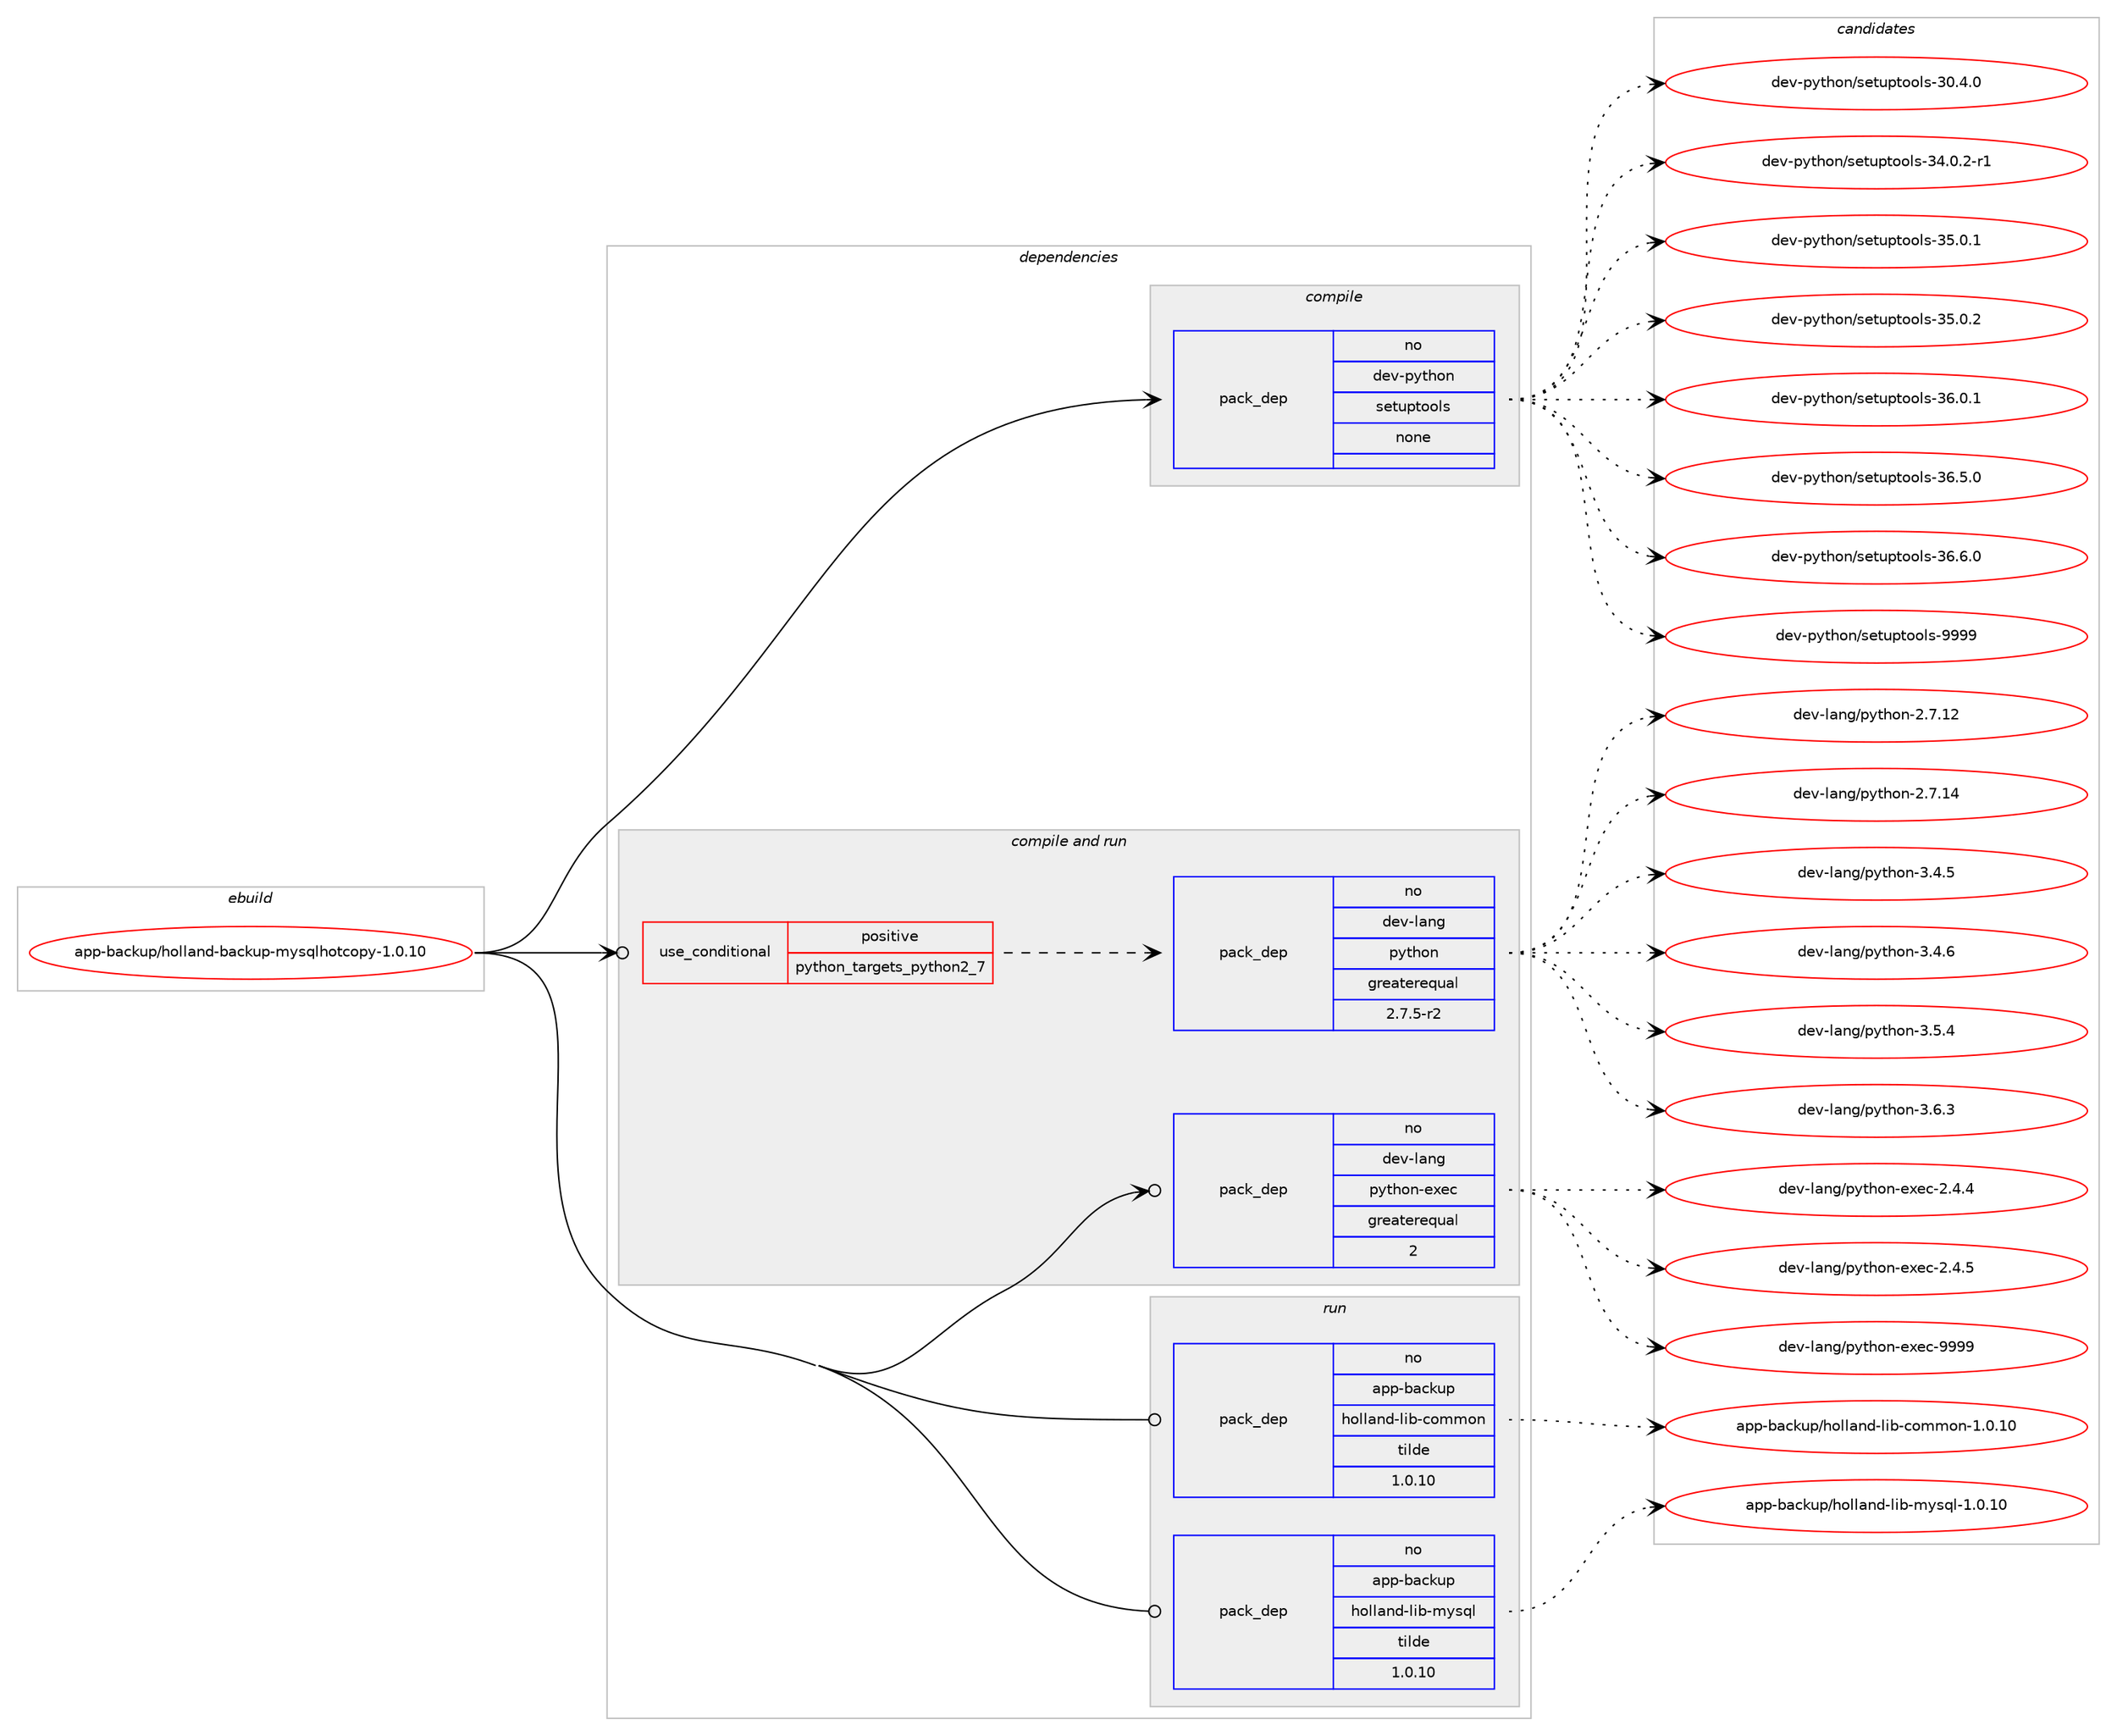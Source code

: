 digraph prolog {

# *************
# Graph options
# *************

newrank=true;
concentrate=true;
compound=true;
graph [rankdir=LR,fontname=Helvetica,fontsize=10,ranksep=1.5];#, ranksep=2.5, nodesep=0.2];
edge  [arrowhead=vee];
node  [fontname=Helvetica,fontsize=10];

# **********
# The ebuild
# **********

subgraph cluster_leftcol {
color=gray;
rank=same;
label=<<i>ebuild</i>>;
id [label="app-backup/holland-backup-mysqlhotcopy-1.0.10", color=red, width=4, href="../app-backup/holland-backup-mysqlhotcopy-1.0.10.svg"];
}

# ****************
# The dependencies
# ****************

subgraph cluster_midcol {
color=gray;
label=<<i>dependencies</i>>;
subgraph cluster_compile {
fillcolor="#eeeeee";
style=filled;
label=<<i>compile</i>>;
subgraph pack7528 {
dependency10710 [label=<<TABLE BORDER="0" CELLBORDER="1" CELLSPACING="0" CELLPADDING="4" WIDTH="220"><TR><TD ROWSPAN="6" CELLPADDING="30">pack_dep</TD></TR><TR><TD WIDTH="110">no</TD></TR><TR><TD>dev-python</TD></TR><TR><TD>setuptools</TD></TR><TR><TD>none</TD></TR><TR><TD></TD></TR></TABLE>>, shape=none, color=blue];
}
id:e -> dependency10710:w [weight=20,style="solid",arrowhead="vee"];
}
subgraph cluster_compileandrun {
fillcolor="#eeeeee";
style=filled;
label=<<i>compile and run</i>>;
subgraph cond2983 {
dependency10711 [label=<<TABLE BORDER="0" CELLBORDER="1" CELLSPACING="0" CELLPADDING="4"><TR><TD ROWSPAN="3" CELLPADDING="10">use_conditional</TD></TR><TR><TD>positive</TD></TR><TR><TD>python_targets_python2_7</TD></TR></TABLE>>, shape=none, color=red];
subgraph pack7529 {
dependency10712 [label=<<TABLE BORDER="0" CELLBORDER="1" CELLSPACING="0" CELLPADDING="4" WIDTH="220"><TR><TD ROWSPAN="6" CELLPADDING="30">pack_dep</TD></TR><TR><TD WIDTH="110">no</TD></TR><TR><TD>dev-lang</TD></TR><TR><TD>python</TD></TR><TR><TD>greaterequal</TD></TR><TR><TD>2.7.5-r2</TD></TR></TABLE>>, shape=none, color=blue];
}
dependency10711:e -> dependency10712:w [weight=20,style="dashed",arrowhead="vee"];
}
id:e -> dependency10711:w [weight=20,style="solid",arrowhead="odotvee"];
subgraph pack7530 {
dependency10713 [label=<<TABLE BORDER="0" CELLBORDER="1" CELLSPACING="0" CELLPADDING="4" WIDTH="220"><TR><TD ROWSPAN="6" CELLPADDING="30">pack_dep</TD></TR><TR><TD WIDTH="110">no</TD></TR><TR><TD>dev-lang</TD></TR><TR><TD>python-exec</TD></TR><TR><TD>greaterequal</TD></TR><TR><TD>2</TD></TR></TABLE>>, shape=none, color=blue];
}
id:e -> dependency10713:w [weight=20,style="solid",arrowhead="odotvee"];
}
subgraph cluster_run {
fillcolor="#eeeeee";
style=filled;
label=<<i>run</i>>;
subgraph pack7531 {
dependency10714 [label=<<TABLE BORDER="0" CELLBORDER="1" CELLSPACING="0" CELLPADDING="4" WIDTH="220"><TR><TD ROWSPAN="6" CELLPADDING="30">pack_dep</TD></TR><TR><TD WIDTH="110">no</TD></TR><TR><TD>app-backup</TD></TR><TR><TD>holland-lib-common</TD></TR><TR><TD>tilde</TD></TR><TR><TD>1.0.10</TD></TR></TABLE>>, shape=none, color=blue];
}
id:e -> dependency10714:w [weight=20,style="solid",arrowhead="odot"];
subgraph pack7532 {
dependency10715 [label=<<TABLE BORDER="0" CELLBORDER="1" CELLSPACING="0" CELLPADDING="4" WIDTH="220"><TR><TD ROWSPAN="6" CELLPADDING="30">pack_dep</TD></TR><TR><TD WIDTH="110">no</TD></TR><TR><TD>app-backup</TD></TR><TR><TD>holland-lib-mysql</TD></TR><TR><TD>tilde</TD></TR><TR><TD>1.0.10</TD></TR></TABLE>>, shape=none, color=blue];
}
id:e -> dependency10715:w [weight=20,style="solid",arrowhead="odot"];
}
}

# **************
# The candidates
# **************

subgraph cluster_choices {
rank=same;
color=gray;
label=<<i>candidates</i>>;

subgraph choice7528 {
color=black;
nodesep=1;
choice100101118451121211161041111104711510111611711211611111110811545514846524648 [label="dev-python/setuptools-30.4.0", color=red, width=4,href="../dev-python/setuptools-30.4.0.svg"];
choice1001011184511212111610411111047115101116117112116111111108115455152464846504511449 [label="dev-python/setuptools-34.0.2-r1", color=red, width=4,href="../dev-python/setuptools-34.0.2-r1.svg"];
choice100101118451121211161041111104711510111611711211611111110811545515346484649 [label="dev-python/setuptools-35.0.1", color=red, width=4,href="../dev-python/setuptools-35.0.1.svg"];
choice100101118451121211161041111104711510111611711211611111110811545515346484650 [label="dev-python/setuptools-35.0.2", color=red, width=4,href="../dev-python/setuptools-35.0.2.svg"];
choice100101118451121211161041111104711510111611711211611111110811545515446484649 [label="dev-python/setuptools-36.0.1", color=red, width=4,href="../dev-python/setuptools-36.0.1.svg"];
choice100101118451121211161041111104711510111611711211611111110811545515446534648 [label="dev-python/setuptools-36.5.0", color=red, width=4,href="../dev-python/setuptools-36.5.0.svg"];
choice100101118451121211161041111104711510111611711211611111110811545515446544648 [label="dev-python/setuptools-36.6.0", color=red, width=4,href="../dev-python/setuptools-36.6.0.svg"];
choice10010111845112121116104111110471151011161171121161111111081154557575757 [label="dev-python/setuptools-9999", color=red, width=4,href="../dev-python/setuptools-9999.svg"];
dependency10710:e -> choice100101118451121211161041111104711510111611711211611111110811545514846524648:w [style=dotted,weight="100"];
dependency10710:e -> choice1001011184511212111610411111047115101116117112116111111108115455152464846504511449:w [style=dotted,weight="100"];
dependency10710:e -> choice100101118451121211161041111104711510111611711211611111110811545515346484649:w [style=dotted,weight="100"];
dependency10710:e -> choice100101118451121211161041111104711510111611711211611111110811545515346484650:w [style=dotted,weight="100"];
dependency10710:e -> choice100101118451121211161041111104711510111611711211611111110811545515446484649:w [style=dotted,weight="100"];
dependency10710:e -> choice100101118451121211161041111104711510111611711211611111110811545515446534648:w [style=dotted,weight="100"];
dependency10710:e -> choice100101118451121211161041111104711510111611711211611111110811545515446544648:w [style=dotted,weight="100"];
dependency10710:e -> choice10010111845112121116104111110471151011161171121161111111081154557575757:w [style=dotted,weight="100"];
}
subgraph choice7529 {
color=black;
nodesep=1;
choice10010111845108971101034711212111610411111045504655464950 [label="dev-lang/python-2.7.12", color=red, width=4,href="../dev-lang/python-2.7.12.svg"];
choice10010111845108971101034711212111610411111045504655464952 [label="dev-lang/python-2.7.14", color=red, width=4,href="../dev-lang/python-2.7.14.svg"];
choice100101118451089711010347112121116104111110455146524653 [label="dev-lang/python-3.4.5", color=red, width=4,href="../dev-lang/python-3.4.5.svg"];
choice100101118451089711010347112121116104111110455146524654 [label="dev-lang/python-3.4.6", color=red, width=4,href="../dev-lang/python-3.4.6.svg"];
choice100101118451089711010347112121116104111110455146534652 [label="dev-lang/python-3.5.4", color=red, width=4,href="../dev-lang/python-3.5.4.svg"];
choice100101118451089711010347112121116104111110455146544651 [label="dev-lang/python-3.6.3", color=red, width=4,href="../dev-lang/python-3.6.3.svg"];
dependency10712:e -> choice10010111845108971101034711212111610411111045504655464950:w [style=dotted,weight="100"];
dependency10712:e -> choice10010111845108971101034711212111610411111045504655464952:w [style=dotted,weight="100"];
dependency10712:e -> choice100101118451089711010347112121116104111110455146524653:w [style=dotted,weight="100"];
dependency10712:e -> choice100101118451089711010347112121116104111110455146524654:w [style=dotted,weight="100"];
dependency10712:e -> choice100101118451089711010347112121116104111110455146534652:w [style=dotted,weight="100"];
dependency10712:e -> choice100101118451089711010347112121116104111110455146544651:w [style=dotted,weight="100"];
}
subgraph choice7530 {
color=black;
nodesep=1;
choice1001011184510897110103471121211161041111104510112010199455046524652 [label="dev-lang/python-exec-2.4.4", color=red, width=4,href="../dev-lang/python-exec-2.4.4.svg"];
choice1001011184510897110103471121211161041111104510112010199455046524653 [label="dev-lang/python-exec-2.4.5", color=red, width=4,href="../dev-lang/python-exec-2.4.5.svg"];
choice10010111845108971101034711212111610411111045101120101994557575757 [label="dev-lang/python-exec-9999", color=red, width=4,href="../dev-lang/python-exec-9999.svg"];
dependency10713:e -> choice1001011184510897110103471121211161041111104510112010199455046524652:w [style=dotted,weight="100"];
dependency10713:e -> choice1001011184510897110103471121211161041111104510112010199455046524653:w [style=dotted,weight="100"];
dependency10713:e -> choice10010111845108971101034711212111610411111045101120101994557575757:w [style=dotted,weight="100"];
}
subgraph choice7531 {
color=black;
nodesep=1;
choice971121124598979910711711247104111108108971101004510810598459911110910911111045494648464948 [label="app-backup/holland-lib-common-1.0.10", color=red, width=4,href="../app-backup/holland-lib-common-1.0.10.svg"];
dependency10714:e -> choice971121124598979910711711247104111108108971101004510810598459911110910911111045494648464948:w [style=dotted,weight="100"];
}
subgraph choice7532 {
color=black;
nodesep=1;
choice9711211245989799107117112471041111081089711010045108105984510912111511310845494648464948 [label="app-backup/holland-lib-mysql-1.0.10", color=red, width=4,href="../app-backup/holland-lib-mysql-1.0.10.svg"];
dependency10715:e -> choice9711211245989799107117112471041111081089711010045108105984510912111511310845494648464948:w [style=dotted,weight="100"];
}
}

}
